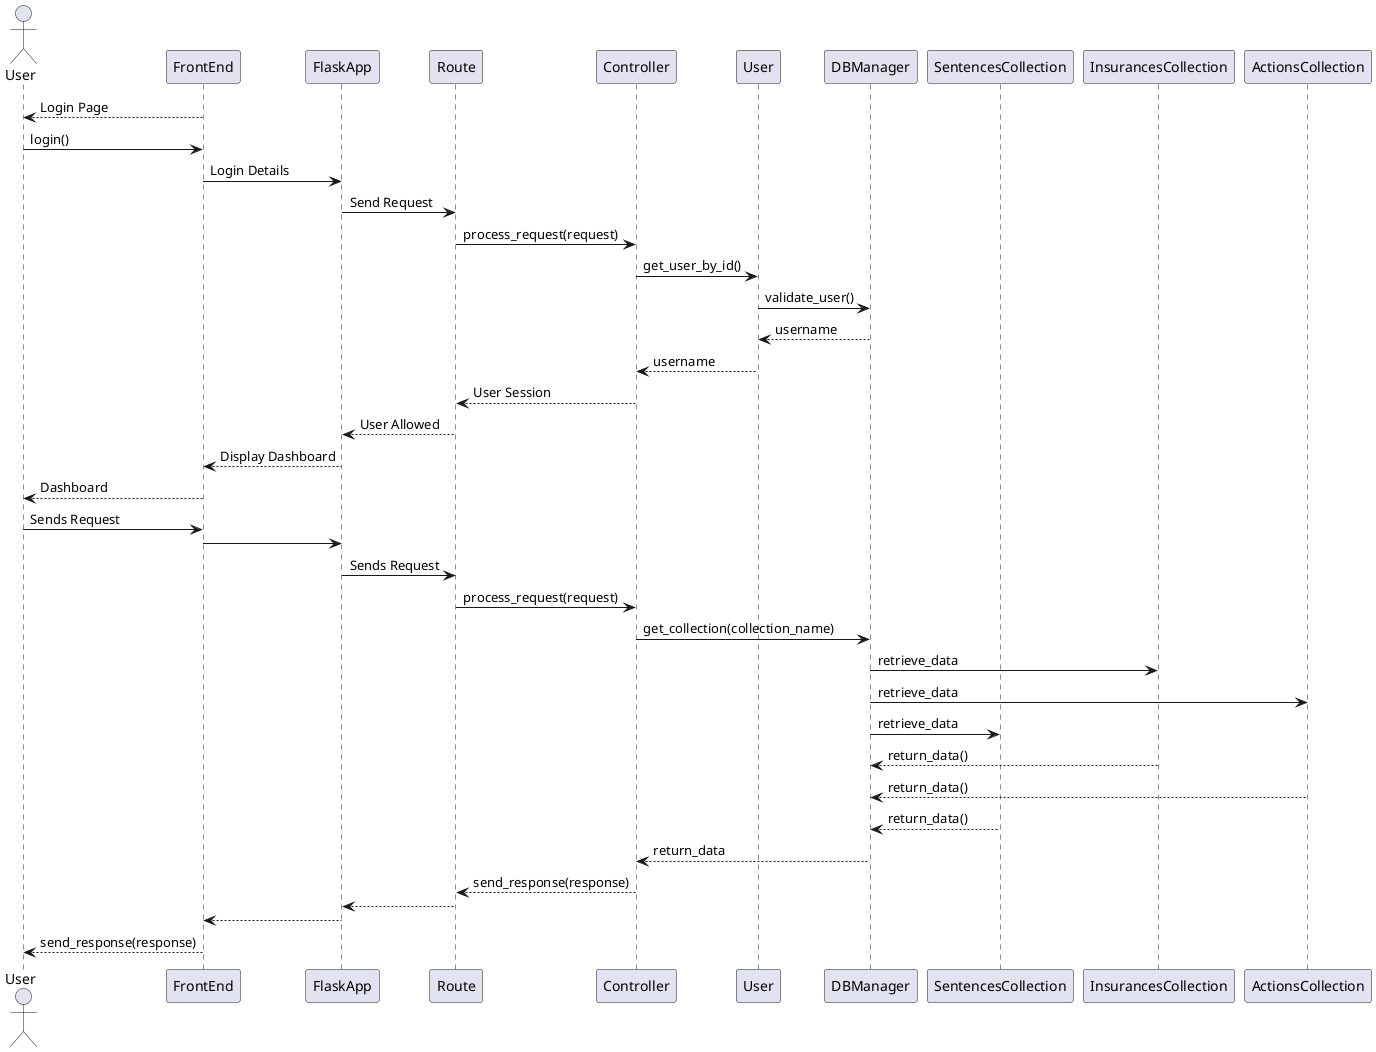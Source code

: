 @startuml

actor User
participant "FrontEnd" as FrontEnd
participant "FlaskApp" as FlaskApp
participant "Route" as route
' participant "ControllerHandler" as controller_handler
participant "Controller" as controller
participant "User" as user
participant "DBManager" as db_manager
participant "SentencesCollection" as sentences_collection
participant "InsurancesCollection" as insurances_collection
participant "ActionsCollection" as actions_collection

FrontEnd --> User: Login Page
User -> FrontEnd: login()
FrontEnd -> FlaskApp: Login Details

FlaskApp -> route: Send Request
route -> controller: process_request(request)
controller -> user: get_user_by_id()
user -> db_manager: validate_user()

db_manager --> user: username
user --> controller: username
controller --> route: User Session
route --> FlaskApp: User Allowed

FlaskApp --> FrontEnd: Display Dashboard
FrontEnd --> User: Dashboard


User -> FrontEnd: Sends Request
FrontEnd -> FlaskApp

FlaskApp -> route: Sends Request
route -> controller: process_request(request)

controller -> db_manager: get_collection(collection_name)

db_manager -> insurances_collection: retrieve_data
db_manager -> actions_collection: retrieve_data
db_manager -> sentences_collection: retrieve_data

insurances_collection --> db_manager: return_data()
actions_collection --> db_manager: return_data()
sentences_collection --> db_manager: return_data()

db_manager --> controller: return_data
controller --> route: send_response(response)
route --> FlaskApp: 
FlaskApp --> FrontEnd
FrontEnd --> User: send_response(response)

@enduml
